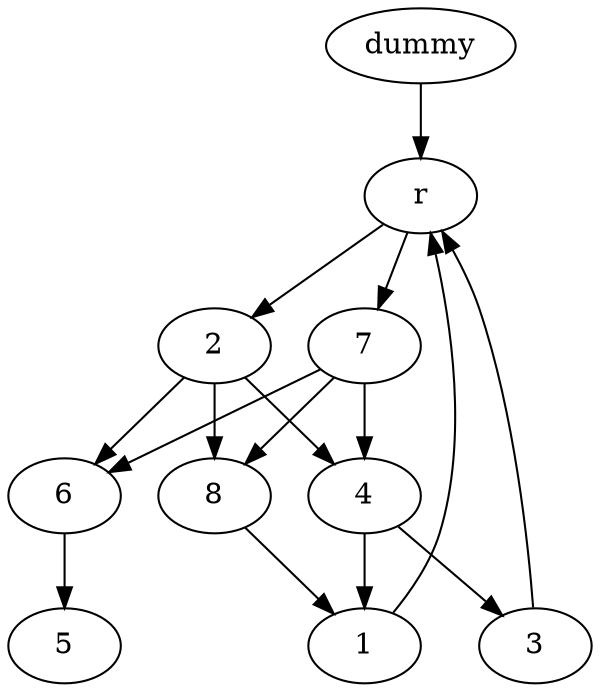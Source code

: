 digraph {
	dummy -> r
	r -> 7
	r -> 2
	2 -> 6
	2 -> 4
	2 -> 8
	8 -> 1
	1 -> r
	4 -> 3
	4 -> 1
	3 -> r
	6 -> 5
	7 -> 6
	7 -> 4
	7 -> 8
}
